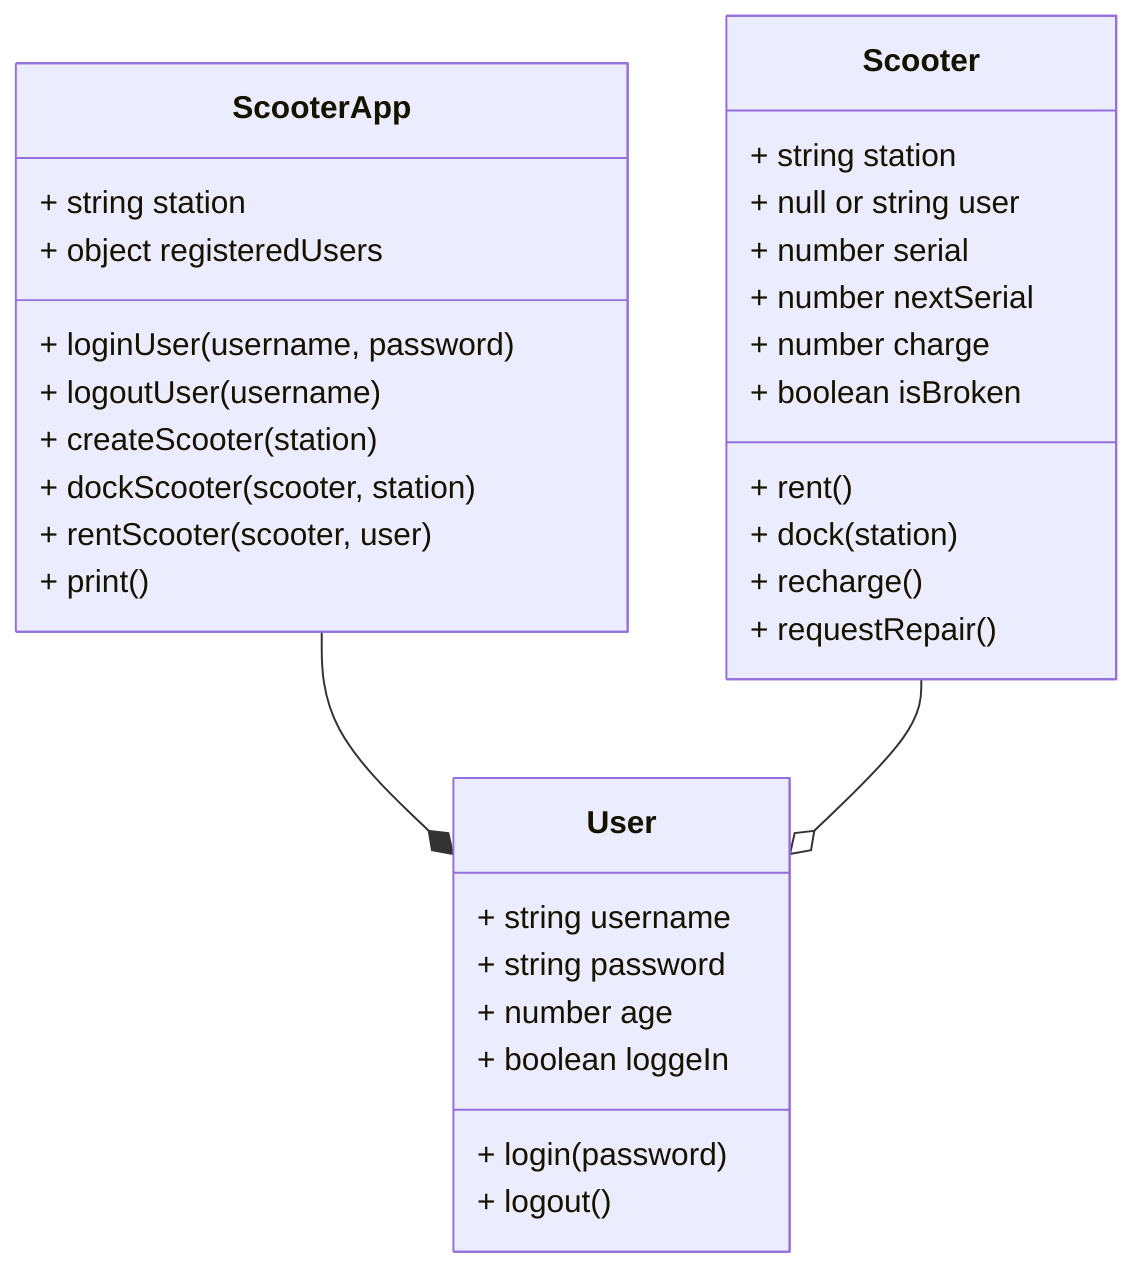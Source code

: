 classDiagram

    ScooterApp --* User
    Scooter --o User
    
    class Scooter {
        + string station
        + null or string user
        + number serial
        + number nextSerial
        + number charge
        + boolean isBroken
        + rent()
        + dock(station)
        + recharge()
        + requestRepair()
    }

    class User {        
        + string username
        + string password
        + number age
        + boolean loggeIn
        + login(password)
        + logout()   
    }

    class ScooterApp {
        + string station
        + object registeredUsers
        + loginUser(username, password)
        + logoutUser(username)
        + createScooter(station)
        + dockScooter(scooter, station)
        + rentScooter(scooter, user)
        + print()
    }